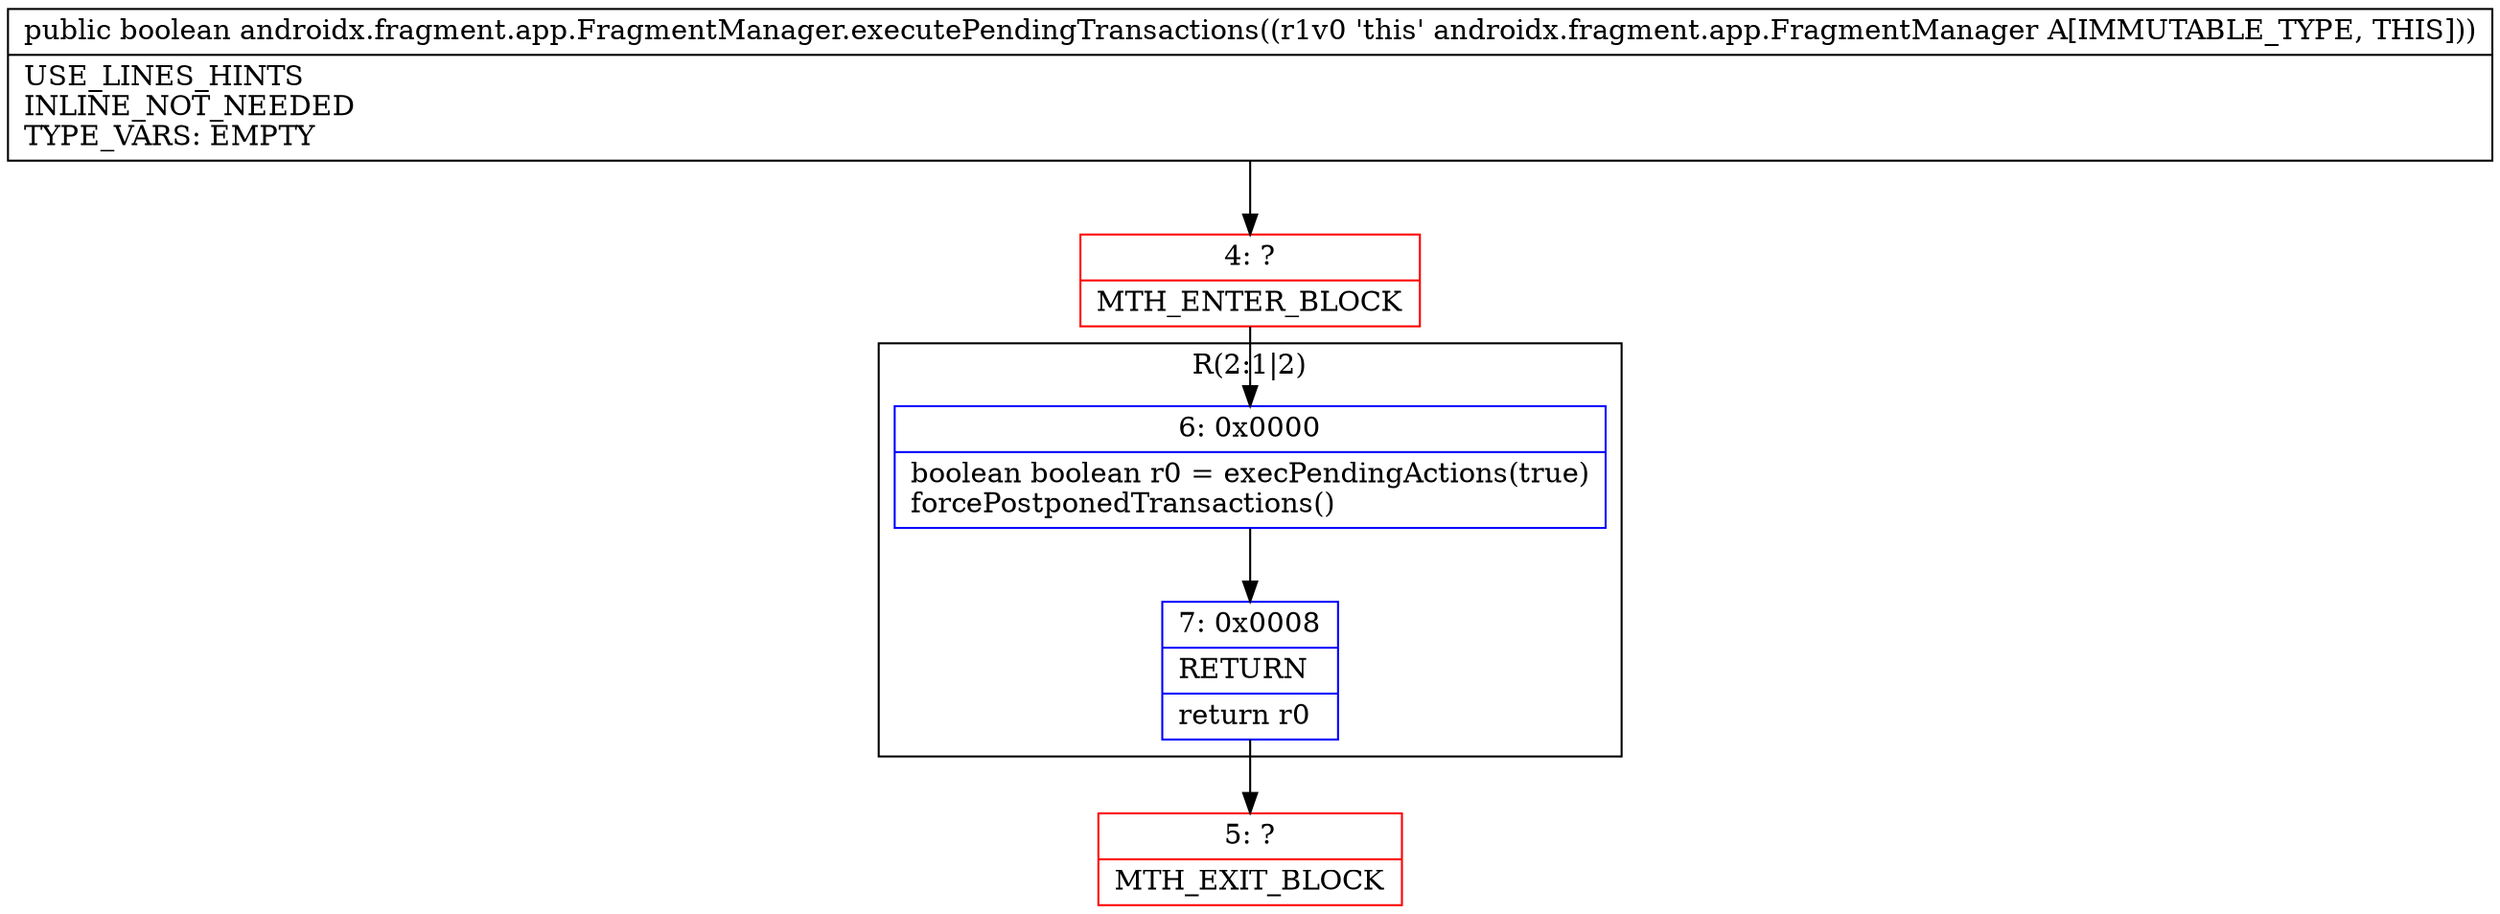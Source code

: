 digraph "CFG forandroidx.fragment.app.FragmentManager.executePendingTransactions()Z" {
subgraph cluster_Region_1778570180 {
label = "R(2:1|2)";
node [shape=record,color=blue];
Node_6 [shape=record,label="{6\:\ 0x0000|boolean boolean r0 = execPendingActions(true)\lforcePostponedTransactions()\l}"];
Node_7 [shape=record,label="{7\:\ 0x0008|RETURN\l|return r0\l}"];
}
Node_4 [shape=record,color=red,label="{4\:\ ?|MTH_ENTER_BLOCK\l}"];
Node_5 [shape=record,color=red,label="{5\:\ ?|MTH_EXIT_BLOCK\l}"];
MethodNode[shape=record,label="{public boolean androidx.fragment.app.FragmentManager.executePendingTransactions((r1v0 'this' androidx.fragment.app.FragmentManager A[IMMUTABLE_TYPE, THIS]))  | USE_LINES_HINTS\lINLINE_NOT_NEEDED\lTYPE_VARS: EMPTY\l}"];
MethodNode -> Node_4;Node_6 -> Node_7;
Node_7 -> Node_5;
Node_4 -> Node_6;
}

